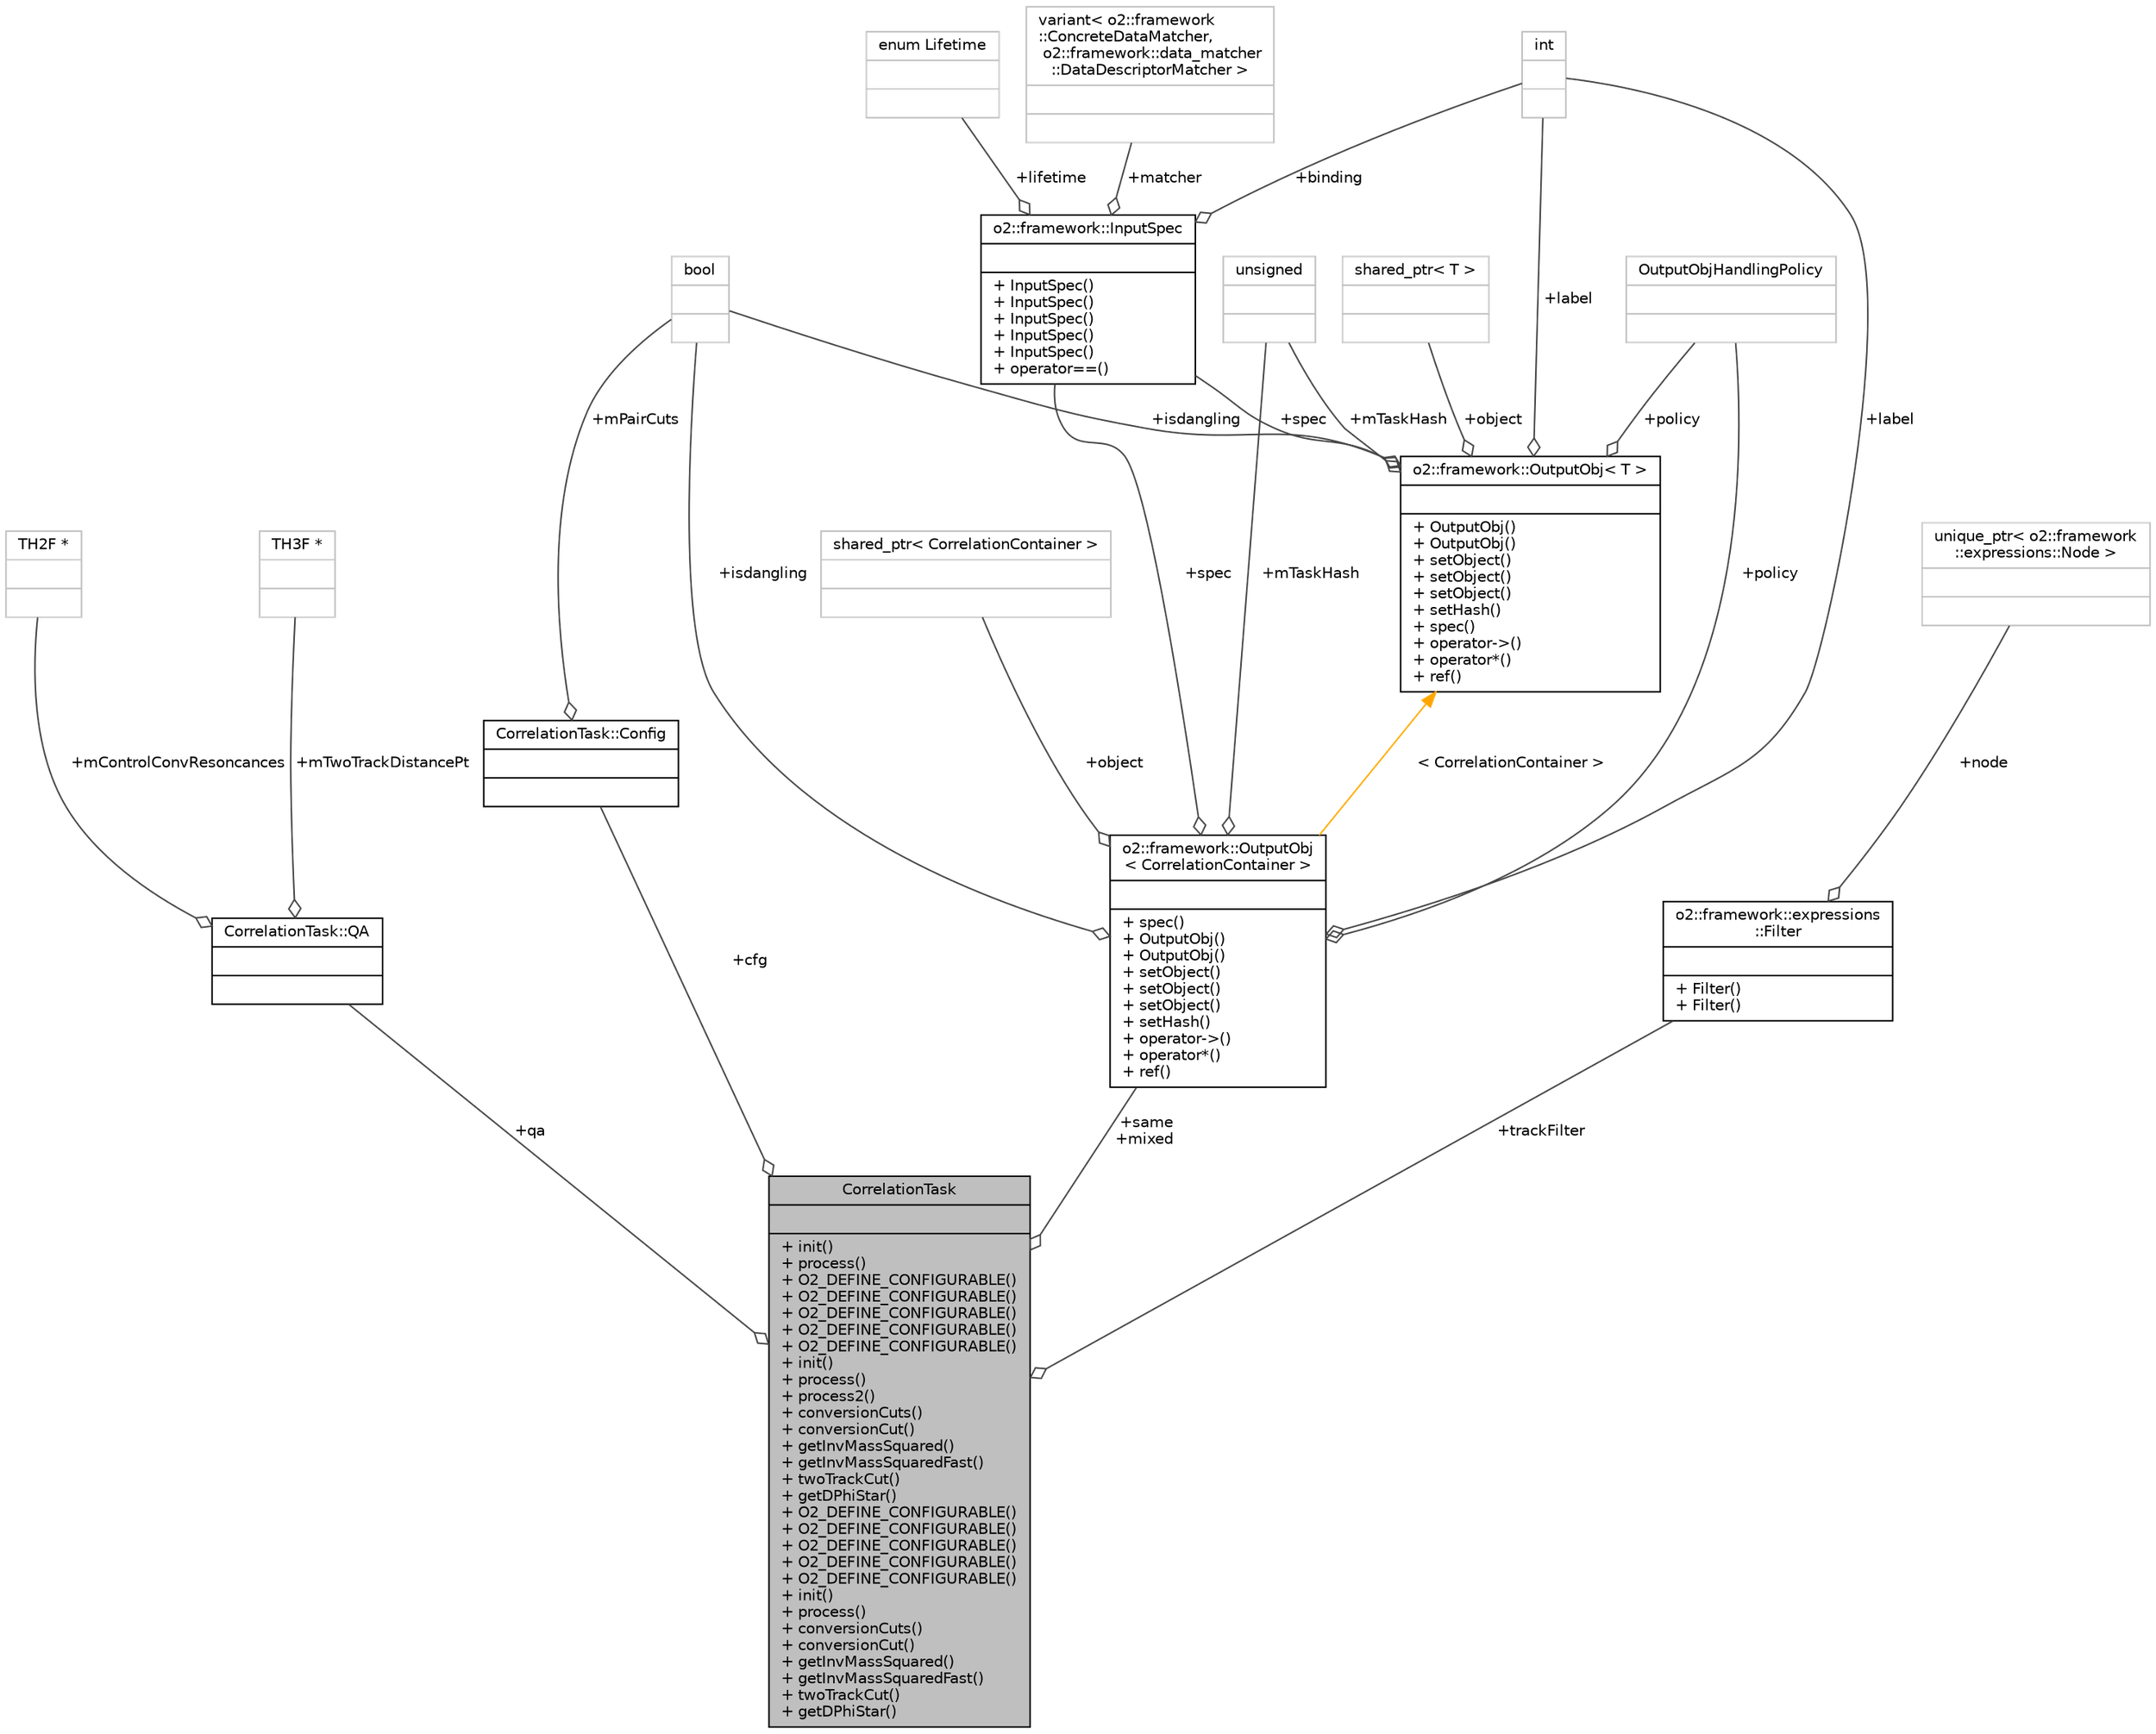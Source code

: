 digraph "CorrelationTask"
{
 // INTERACTIVE_SVG=YES
  bgcolor="transparent";
  edge [fontname="Helvetica",fontsize="10",labelfontname="Helvetica",labelfontsize="10"];
  node [fontname="Helvetica",fontsize="10",shape=record];
  Node1 [label="{CorrelationTask\n||+ init()\l+ process()\l+ O2_DEFINE_CONFIGURABLE()\l+ O2_DEFINE_CONFIGURABLE()\l+ O2_DEFINE_CONFIGURABLE()\l+ O2_DEFINE_CONFIGURABLE()\l+ O2_DEFINE_CONFIGURABLE()\l+ init()\l+ process()\l+ process2()\l+ conversionCuts()\l+ conversionCut()\l+ getInvMassSquared()\l+ getInvMassSquaredFast()\l+ twoTrackCut()\l+ getDPhiStar()\l+ O2_DEFINE_CONFIGURABLE()\l+ O2_DEFINE_CONFIGURABLE()\l+ O2_DEFINE_CONFIGURABLE()\l+ O2_DEFINE_CONFIGURABLE()\l+ O2_DEFINE_CONFIGURABLE()\l+ init()\l+ process()\l+ conversionCuts()\l+ conversionCut()\l+ getInvMassSquared()\l+ getInvMassSquaredFast()\l+ twoTrackCut()\l+ getDPhiStar()\l}",height=0.2,width=0.4,color="black", fillcolor="grey75", style="filled", fontcolor="black"];
  Node2 -> Node1 [color="grey25",fontsize="10",style="solid",label=" +qa" ,arrowhead="odiamond",fontname="Helvetica"];
  Node2 [label="{CorrelationTask::QA\n||}",height=0.2,width=0.4,color="black",URL="$db/d2d/structCorrelationTask_1_1QA.html"];
  Node3 -> Node2 [color="grey25",fontsize="10",style="solid",label=" +mTwoTrackDistancePt" ,arrowhead="odiamond",fontname="Helvetica"];
  Node3 [label="{TH3F *\n||}",height=0.2,width=0.4,color="grey75"];
  Node4 -> Node2 [color="grey25",fontsize="10",style="solid",label=" +mControlConvResoncances" ,arrowhead="odiamond",fontname="Helvetica"];
  Node4 [label="{TH2F *\n||}",height=0.2,width=0.4,color="grey75"];
  Node5 -> Node1 [color="grey25",fontsize="10",style="solid",label=" +same\n+mixed" ,arrowhead="odiamond",fontname="Helvetica"];
  Node5 [label="{o2::framework::OutputObj\l\< CorrelationContainer \>\n||+ spec()\l+ OutputObj()\l+ OutputObj()\l+ setObject()\l+ setObject()\l+ setObject()\l+ setHash()\l+ operator-\>()\l+ operator*()\l+ ref()\l}",height=0.2,width=0.4,color="black",URL="$d4/d79/structo2_1_1framework_1_1OutputObj.html"];
  Node6 -> Node5 [color="grey25",fontsize="10",style="solid",label=" +policy" ,arrowhead="odiamond",fontname="Helvetica"];
  Node6 [label="{OutputObjHandlingPolicy\n||}",height=0.2,width=0.4,color="grey75"];
  Node7 -> Node5 [color="grey25",fontsize="10",style="solid",label=" +object" ,arrowhead="odiamond",fontname="Helvetica"];
  Node7 [label="{shared_ptr\< CorrelationContainer \>\n||}",height=0.2,width=0.4,color="grey75"];
  Node8 -> Node5 [color="grey25",fontsize="10",style="solid",label=" +label" ,arrowhead="odiamond",fontname="Helvetica"];
  Node8 [label="{int\n||}",height=0.2,width=0.4,color="grey75"];
  Node9 -> Node5 [color="grey25",fontsize="10",style="solid",label=" +isdangling" ,arrowhead="odiamond",fontname="Helvetica"];
  Node9 [label="{bool\n||}",height=0.2,width=0.4,color="grey75"];
  Node10 -> Node5 [color="grey25",fontsize="10",style="solid",label=" +spec" ,arrowhead="odiamond",fontname="Helvetica"];
  Node10 [label="{o2::framework::InputSpec\n||+ InputSpec()\l+ InputSpec()\l+ InputSpec()\l+ InputSpec()\l+ InputSpec()\l+ operator==()\l}",height=0.2,width=0.4,color="black",URL="$da/d96/structo2_1_1framework_1_1InputSpec.html"];
  Node11 -> Node10 [color="grey25",fontsize="10",style="solid",label=" +lifetime" ,arrowhead="odiamond",fontname="Helvetica"];
  Node11 [label="{enum Lifetime\n||}",height=0.2,width=0.4,color="grey75"];
  Node12 -> Node10 [color="grey25",fontsize="10",style="solid",label=" +matcher" ,arrowhead="odiamond",fontname="Helvetica"];
  Node12 [label="{variant\< o2::framework\l::ConcreteDataMatcher,\l o2::framework::data_matcher\l::DataDescriptorMatcher \>\n||}",height=0.2,width=0.4,color="grey75"];
  Node8 -> Node10 [color="grey25",fontsize="10",style="solid",label=" +binding" ,arrowhead="odiamond",fontname="Helvetica"];
  Node13 -> Node5 [color="grey25",fontsize="10",style="solid",label=" +mTaskHash" ,arrowhead="odiamond",fontname="Helvetica"];
  Node13 [label="{unsigned\n||}",height=0.2,width=0.4,color="grey75"];
  Node14 -> Node5 [dir="back",color="orange",fontsize="10",style="solid",label=" \< CorrelationContainer \>" ,fontname="Helvetica"];
  Node14 [label="{o2::framework::OutputObj\< T \>\n||+ OutputObj()\l+ OutputObj()\l+ setObject()\l+ setObject()\l+ setObject()\l+ setHash()\l+ spec()\l+ operator-\>()\l+ operator*()\l+ ref()\l}",height=0.2,width=0.4,color="black",URL="$d4/d79/structo2_1_1framework_1_1OutputObj.html"];
  Node6 -> Node14 [color="grey25",fontsize="10",style="solid",label=" +policy" ,arrowhead="odiamond",fontname="Helvetica"];
  Node8 -> Node14 [color="grey25",fontsize="10",style="solid",label=" +label" ,arrowhead="odiamond",fontname="Helvetica"];
  Node15 -> Node14 [color="grey25",fontsize="10",style="solid",label=" +object" ,arrowhead="odiamond",fontname="Helvetica"];
  Node15 [label="{shared_ptr\< T \>\n||}",height=0.2,width=0.4,color="grey75"];
  Node9 -> Node14 [color="grey25",fontsize="10",style="solid",label=" +isdangling" ,arrowhead="odiamond",fontname="Helvetica"];
  Node10 -> Node14 [color="grey25",fontsize="10",style="solid",label=" +spec" ,arrowhead="odiamond",fontname="Helvetica"];
  Node13 -> Node14 [color="grey25",fontsize="10",style="solid",label=" +mTaskHash" ,arrowhead="odiamond",fontname="Helvetica"];
  Node16 -> Node1 [color="grey25",fontsize="10",style="solid",label=" +cfg" ,arrowhead="odiamond",fontname="Helvetica"];
  Node16 [label="{CorrelationTask::Config\n||}",height=0.2,width=0.4,color="black",URL="$de/dca/structCorrelationTask_1_1Config.html"];
  Node9 -> Node16 [color="grey25",fontsize="10",style="solid",label=" +mPairCuts" ,arrowhead="odiamond",fontname="Helvetica"];
  Node17 -> Node1 [color="grey25",fontsize="10",style="solid",label=" +trackFilter" ,arrowhead="odiamond",fontname="Helvetica"];
  Node17 [label="{o2::framework::expressions\l::Filter\n||+ Filter()\l+ Filter()\l}",height=0.2,width=0.4,color="black",URL="$d1/d9a/structo2_1_1framework_1_1expressions_1_1Filter.html",tooltip="A struct, containing the root of the expression tree. "];
  Node18 -> Node17 [color="grey25",fontsize="10",style="solid",label=" +node" ,arrowhead="odiamond",fontname="Helvetica"];
  Node18 [label="{unique_ptr\< o2::framework\l::expressions::Node \>\n||}",height=0.2,width=0.4,color="grey75"];
}
